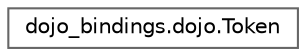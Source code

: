 digraph "Graphical Class Hierarchy"
{
 // LATEX_PDF_SIZE
  bgcolor="transparent";
  edge [fontname=Helvetica,fontsize=10,labelfontname=Helvetica,labelfontsize=10];
  node [fontname=Helvetica,fontsize=10,shape=box,height=0.2,width=0.4];
  rankdir="LR";
  Node0 [id="Node000000",label="dojo_bindings.dojo.Token",height=0.2,width=0.4,color="grey40", fillcolor="white", style="filled",URL="$structdojo__bindings_1_1dojo_1_1_token.html",tooltip=" "];
}
